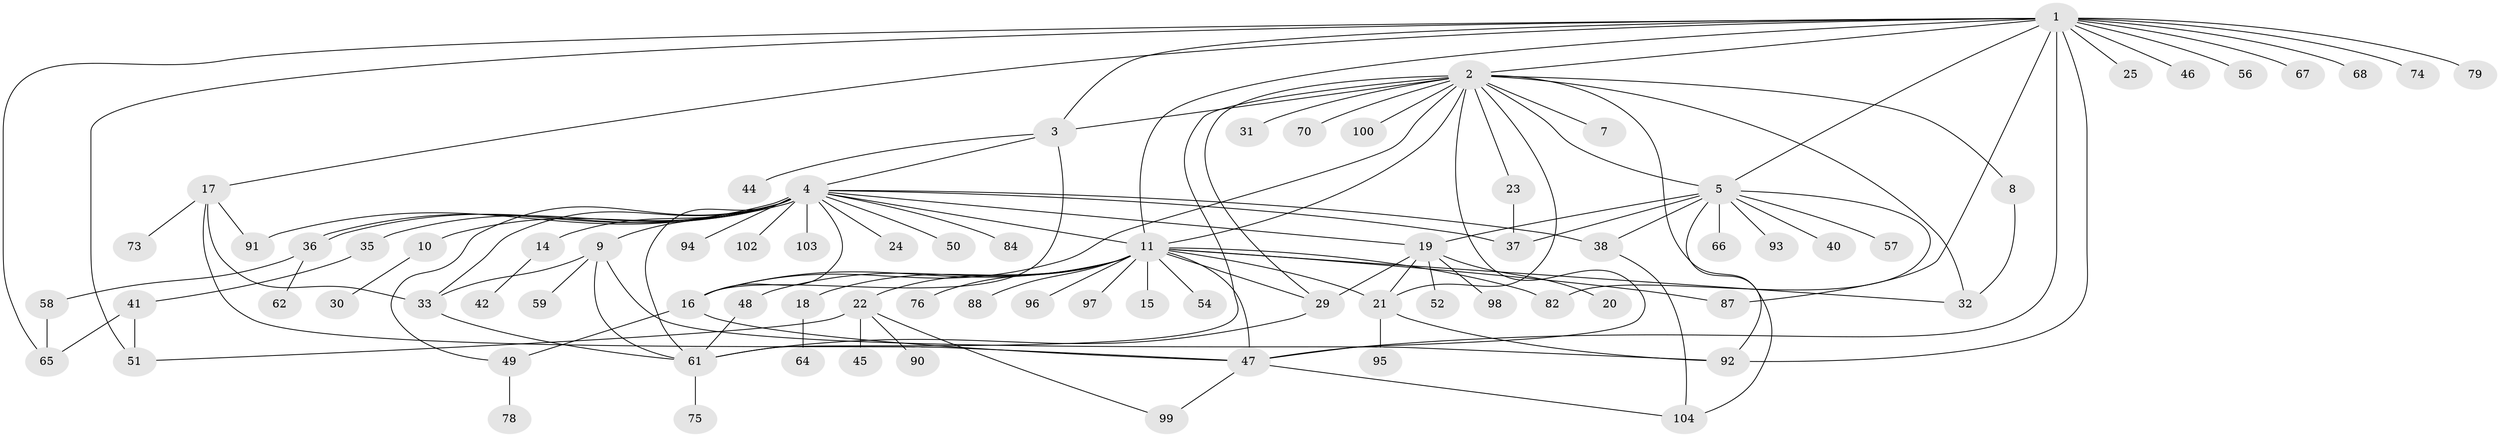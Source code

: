 // Generated by graph-tools (version 1.1) at 2025/51/02/27/25 19:51:55]
// undirected, 80 vertices, 122 edges
graph export_dot {
graph [start="1"]
  node [color=gray90,style=filled];
  1 [super="+27"];
  2 [super="+6"];
  3;
  4 [super="+55"];
  5 [super="+13"];
  7 [super="+28"];
  8 [super="+80"];
  9 [super="+12"];
  10;
  11 [super="+26"];
  14;
  15;
  16 [super="+34"];
  17 [super="+43"];
  18;
  19 [super="+71"];
  20;
  21 [super="+81"];
  22 [super="+53"];
  23;
  24;
  25;
  29 [super="+85"];
  30;
  31;
  32;
  33 [super="+83"];
  35;
  36 [super="+39"];
  37;
  38;
  40;
  41 [super="+72"];
  42;
  44;
  45 [super="+86"];
  46;
  47 [super="+101"];
  48;
  49 [super="+69"];
  50;
  51 [super="+60"];
  52;
  54;
  56;
  57;
  58;
  59;
  61 [super="+63"];
  62;
  64;
  65 [super="+89"];
  66 [super="+77"];
  67;
  68;
  70;
  73;
  74;
  75;
  76;
  78;
  79;
  82;
  84;
  87;
  88;
  90;
  91;
  92;
  93;
  94;
  95;
  96;
  97;
  98;
  99;
  100;
  102;
  103;
  104 [super="+105"];
  1 -- 2;
  1 -- 3;
  1 -- 5;
  1 -- 17;
  1 -- 25;
  1 -- 56;
  1 -- 65;
  1 -- 67;
  1 -- 68;
  1 -- 92;
  1 -- 47 [weight=2];
  1 -- 74;
  1 -- 11;
  1 -- 46;
  1 -- 79;
  1 -- 51;
  1 -- 87;
  2 -- 3;
  2 -- 7;
  2 -- 16;
  2 -- 21;
  2 -- 23;
  2 -- 29;
  2 -- 31;
  2 -- 32;
  2 -- 61;
  2 -- 70;
  2 -- 104;
  2 -- 47;
  2 -- 8;
  2 -- 100;
  2 -- 11;
  2 -- 5;
  3 -- 4;
  3 -- 44;
  3 -- 16;
  4 -- 9;
  4 -- 10;
  4 -- 11 [weight=3];
  4 -- 14;
  4 -- 19;
  4 -- 24;
  4 -- 33;
  4 -- 35;
  4 -- 36;
  4 -- 36;
  4 -- 37;
  4 -- 38;
  4 -- 50;
  4 -- 61;
  4 -- 84;
  4 -- 91;
  4 -- 94;
  4 -- 102;
  4 -- 103;
  4 -- 16;
  4 -- 49;
  5 -- 66;
  5 -- 92;
  5 -- 19;
  5 -- 37;
  5 -- 38;
  5 -- 40;
  5 -- 82;
  5 -- 57;
  5 -- 93;
  8 -- 32;
  9 -- 33;
  9 -- 59;
  9 -- 61;
  9 -- 92;
  10 -- 30;
  11 -- 15;
  11 -- 18;
  11 -- 22;
  11 -- 32;
  11 -- 47 [weight=2];
  11 -- 48;
  11 -- 76;
  11 -- 82;
  11 -- 87;
  11 -- 88;
  11 -- 96;
  11 -- 97;
  11 -- 54;
  11 -- 21;
  11 -- 16;
  11 -- 29;
  14 -- 42;
  16 -- 49;
  16 -- 47;
  17 -- 33;
  17 -- 73;
  17 -- 47;
  17 -- 91;
  18 -- 64;
  19 -- 20;
  19 -- 52;
  19 -- 98;
  19 -- 21;
  19 -- 29;
  21 -- 92;
  21 -- 95;
  22 -- 45;
  22 -- 90;
  22 -- 51;
  22 -- 99;
  23 -- 37;
  29 -- 61;
  33 -- 61;
  35 -- 41;
  36 -- 58;
  36 -- 62;
  38 -- 104;
  41 -- 51;
  41 -- 65;
  47 -- 99;
  47 -- 104;
  48 -- 61;
  49 -- 78;
  58 -- 65;
  61 -- 75;
}
